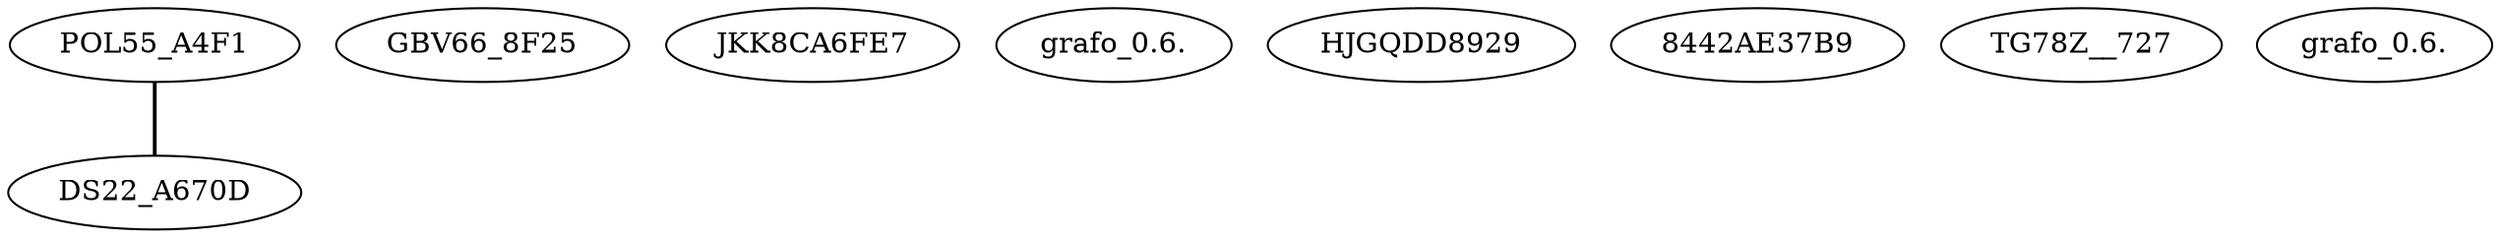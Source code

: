 strict graph  {
"./MALWR/familia_1/POL55_A4F1ECC4D25B33395196B5D51A06790" [label=POL55_A4F1];
"./MALWR/familia_1/DS22_A670D13D4D014169C4080328B8FEB86" [label=DS22_A670D];
"./MALWR/familia_1/GBV66_8F259BB36E00D124963CFA9B86F502E" [label=GBV66_8F25];
"./MALWR/familia_1/JKK8CA6FE7A1315AF5AFEAC2961460A80569" [label=JKK8CA6FE7];
"./MALWR/familia_1/grafo_0.6.png" [label="grafo_0.6."];
"./MALWR/familia_1/HJGQDD892986B2249B5214639ECC8AC0223" [label=HJGQDD8929];
"./MALWR/familia_1/8442AE37B91F279A9F06DE4C60B286A3" [label="8442AE37B9"];
"./MALWR/familia_1/TG78Z__727A6800991EEAD454E53E8AF164A99C" [label=TG78Z__727];
"./MALWR/familia_1/grafo_0.6.dot" [label="grafo_0.6."];
"./MALWR/familia_1/POL55_A4F1ECC4D25B33395196B5D51A06790" -- "./MALWR/familia_1/DS22_A670D13D4D014169C4080328B8FEB86"  [penwidth="1.850574712643678"];
}

